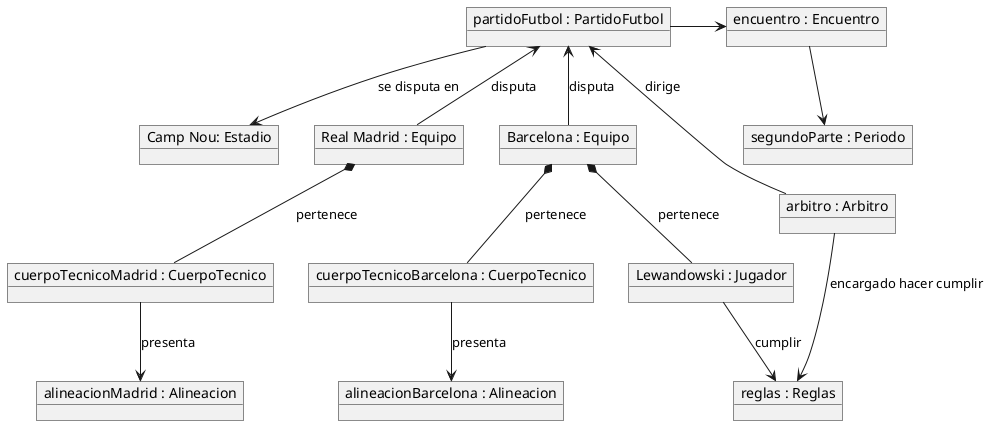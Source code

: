 @startuml

object "partidoFutbol : PartidoFutbol" as PartidoFutbol

object "encuentro : Encuentro" as Encuentro

object "segundoParte : Periodo" as Periodo

object "arbitro : Arbitro" as Árbitro

object "Camp Nou: Estadio" as Estadio

object "reglas : Reglas" as Reglas

object "Real Madrid : Equipo" as equipoMadrid
object "Barcelona : Equipo" as equipoBarcelona

object "cuerpoTecnicoMadrid : CuerpoTecnico" as cuerpoTecnicoMadrid
object "cuerpoTecnicoBarcelona : CuerpoTecnico" as cuerpoTecnicoBarcelona

object "alineacionMadrid : Alineacion" as alineacionMadrid
object "alineacionBarcelona : Alineacion" as alineacionBarcelona


object "Lewandowski : Jugador" as jugadorBarcelona


PartidoFutbol --> Estadio : se disputa en
PartidoFutbol -r-> Encuentro
Encuentro --> Periodo
PartidoFutbol <-- Árbitro : dirige
PartidoFutbol <-- equipoBarcelona: disputa
PartidoFutbol <-- equipoMadrid: disputa
Árbitro --> Reglas : encargado hacer cumplir


equipoBarcelona *-- jugadorBarcelona : pertenece
equipoMadrid *-- cuerpoTecnicoMadrid: pertenece
equipoBarcelona*-- cuerpoTecnicoBarcelona: pertenece

jugadorBarcelona --> Reglas : cumplir


cuerpoTecnicoMadrid --> alineacionMadrid : presenta
cuerpoTecnicoBarcelona --> alineacionBarcelona: presenta


@enduml
